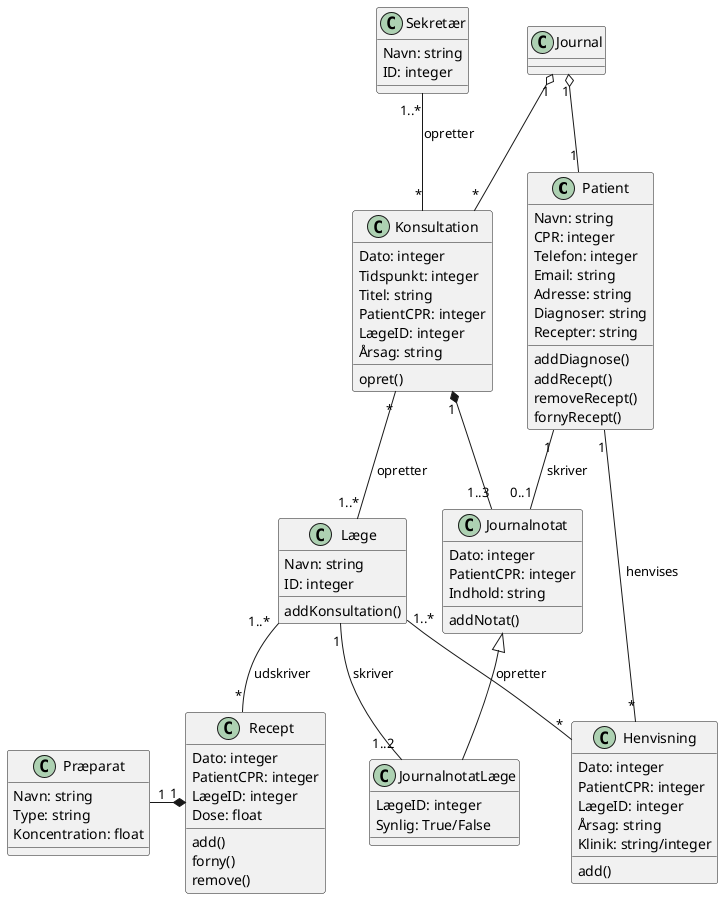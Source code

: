 @startuml

class Patient{
Navn: string
CPR: integer
Telefon: integer
Email: string
Adresse: string
Diagnoser: string
Recepter: string
addDiagnose()
addRecept()
removeRecept()
fornyRecept()
}

class Læge{
Navn: string
ID: integer
addKonsultation()
}

class Sekretær{
Navn: string
ID: integer
}

class Recept{
Dato: integer
PatientCPR: integer
LægeID: integer
Dose: float
add()
forny()
remove()
}

class Henvisning{
Dato: integer
PatientCPR: integer
LægeID: integer
Årsag: string
Klinik: string/integer
add()
}

class Journalnotat{
Dato: integer
PatientCPR: integer
Indhold: string
addNotat()
}

class JournalnotatLæge{
LægeID: integer
Synlig: True/False
}

class Journal{
}

class Konsultation{
Dato: integer
Tidspunkt: integer
Titel: string
PatientCPR: integer
LægeID: integer
Årsag: string
opret()
}

class Præparat{
Navn: string
Type: string
Koncentration: float
}

Læge"1..*" -u- "*"Konsultation : opretter
Sekretær"1..*" -- "*"Konsultation : opretter
Patient "1"-- "0..1"Journalnotat : skriver
Patient "1"--"*" Henvisning : henvises
Læge "1" -- "1..2"JournalnotatLæge : skriver
Læge"1..*" -- "*"Henvisning : opretter
Læge"1..*" -- "*"Recept : udskriver

Journal "1" o-- "*"Konsultation
Journal "1" o-- "1" Patient
Konsultation"1" *-- "1..3"Journalnotat
Recept"1" *-l- "1"Præparat

Journalnotat<|--JournalnotatLæge
@enduml
